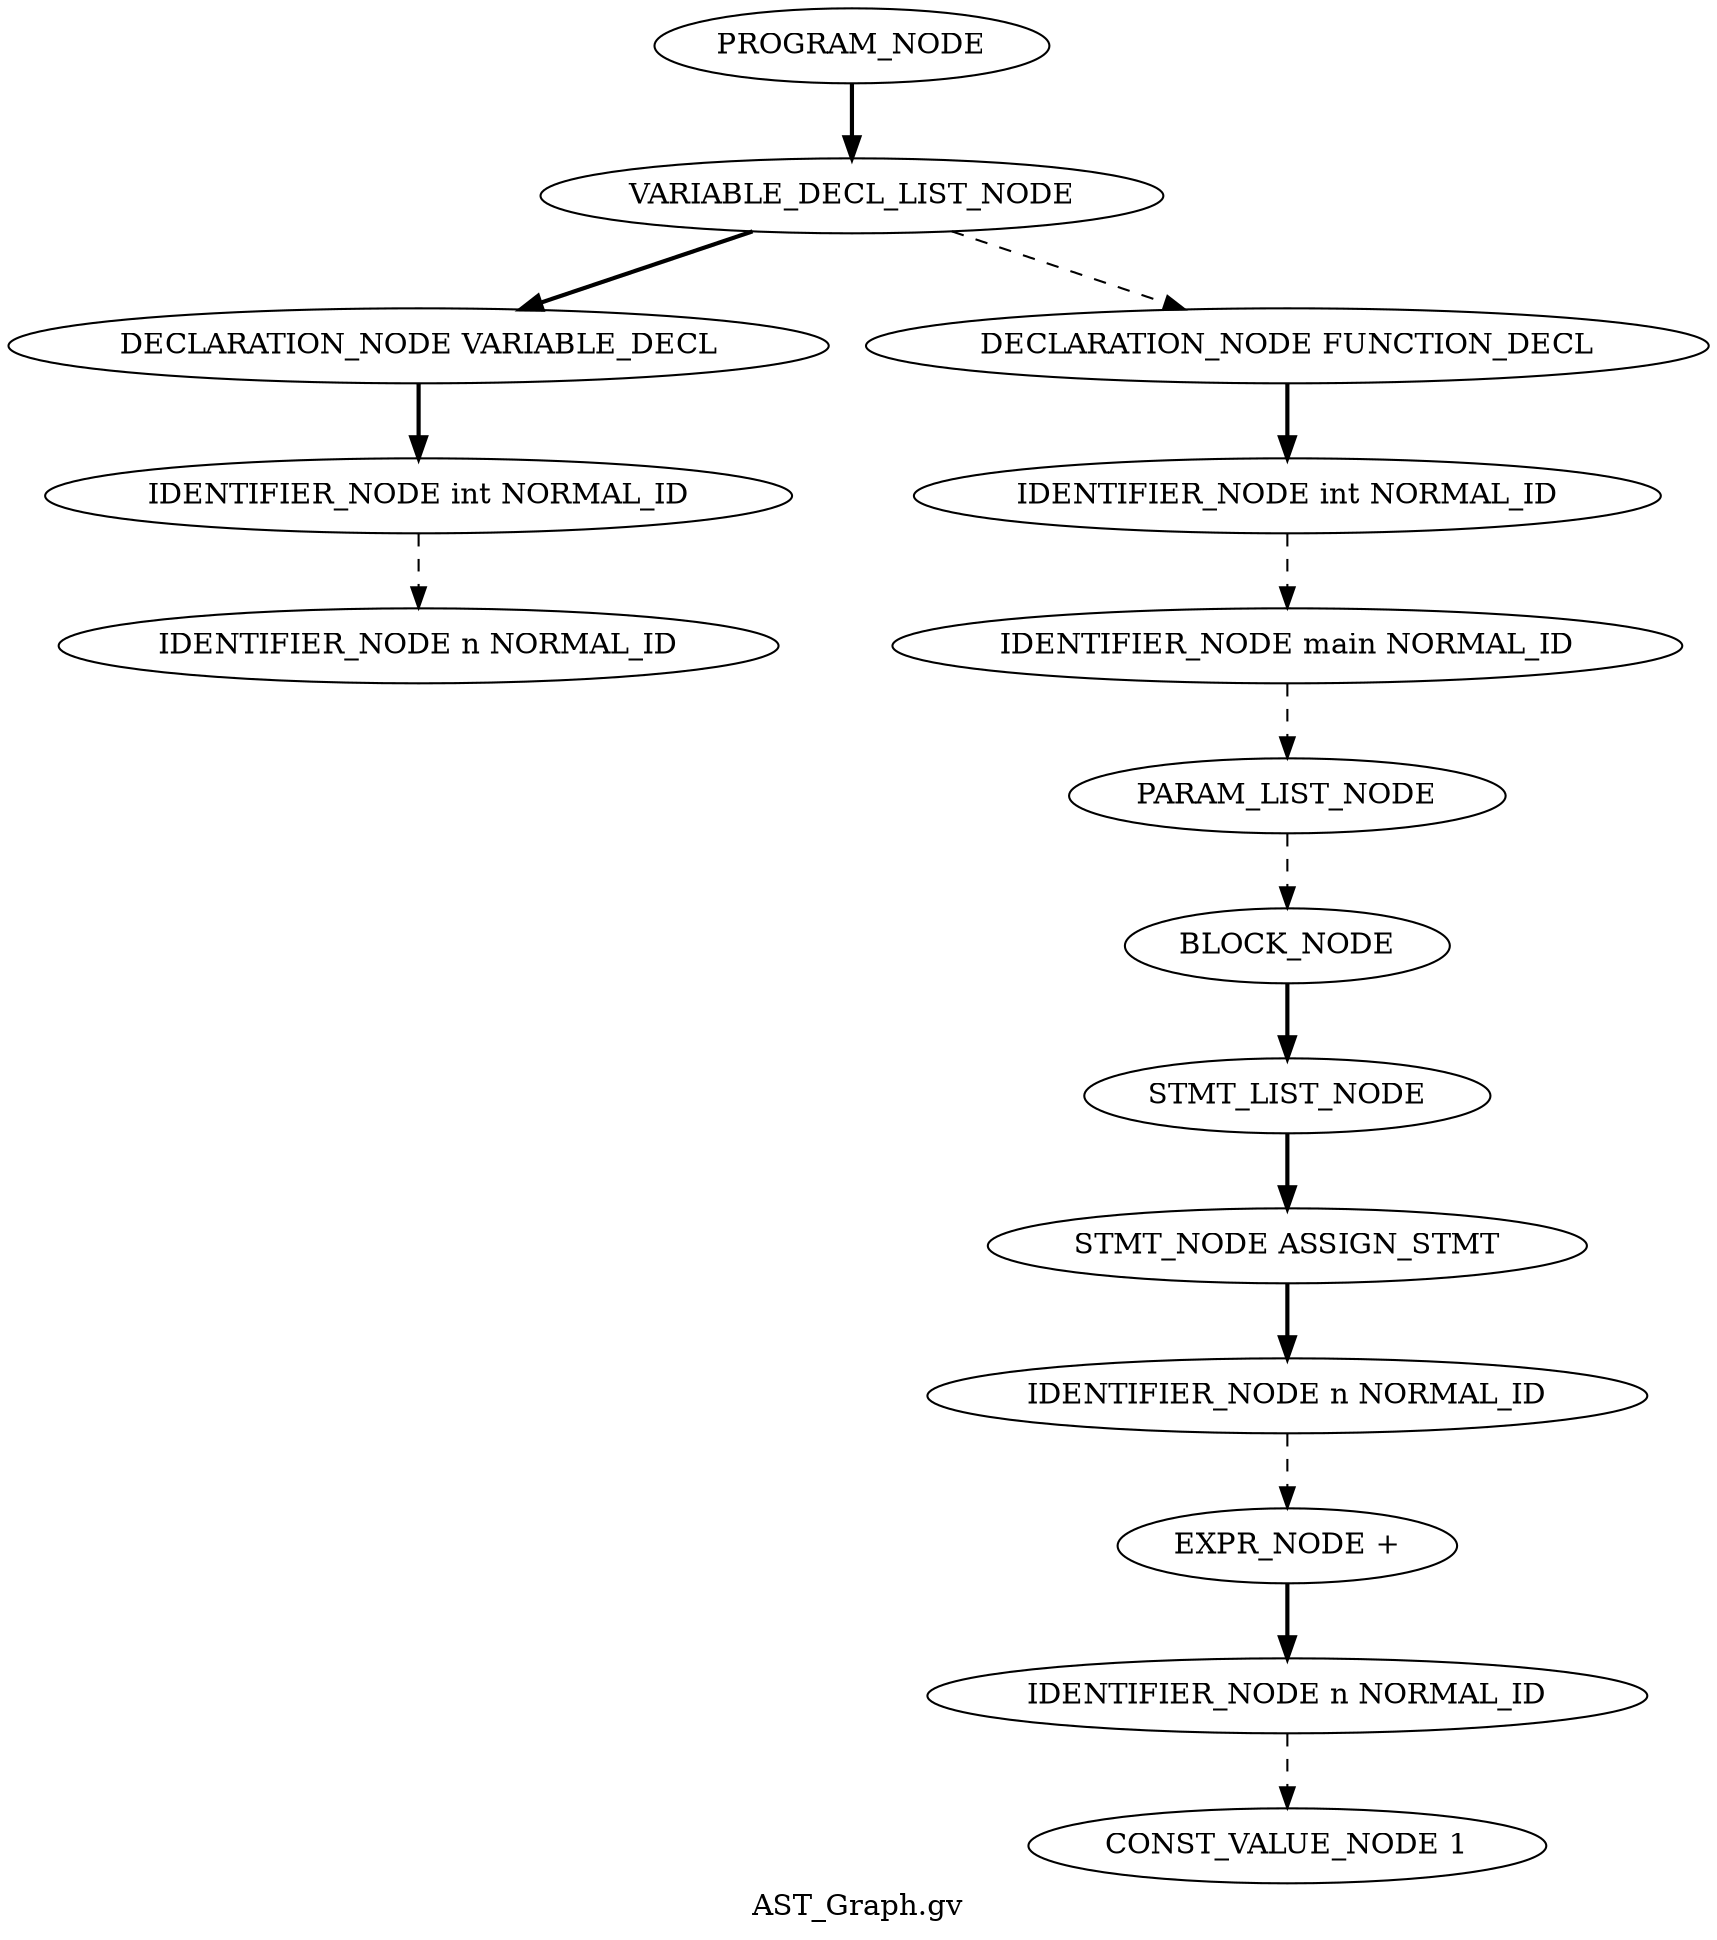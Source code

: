 Digraph AST
{
label = "AST_Graph.gv"
node0 [label ="PROGRAM_NODE"]
node1 [label ="VARIABLE_DECL_LIST_NODE"]
node2 [label ="DECLARATION_NODE VARIABLE_DECL"]
node3 [label ="IDENTIFIER_NODE int NORMAL_ID"]
node4 [label ="IDENTIFIER_NODE n NORMAL_ID"]
node3 -> node4 [style = dashed]
node2 -> node3 [style = bold]
node1 -> node2 [style = bold]
node5 [label ="DECLARATION_NODE FUNCTION_DECL"]
node6 [label ="IDENTIFIER_NODE int NORMAL_ID"]
node7 [label ="IDENTIFIER_NODE main NORMAL_ID"]
node8 [label ="PARAM_LIST_NODE"]
node9 [label ="BLOCK_NODE"]
node10 [label ="STMT_LIST_NODE"]
node11 [label ="STMT_NODE ASSIGN_STMT"]
node12 [label ="IDENTIFIER_NODE n NORMAL_ID"]
node13 [label ="EXPR_NODE +"]
node14 [label ="IDENTIFIER_NODE n NORMAL_ID"]
node15 [label ="CONST_VALUE_NODE 1"]
node14 -> node15 [style = dashed]
node13 -> node14 [style = bold]
node12 -> node13 [style = dashed]
node11 -> node12 [style = bold]
node10 -> node11 [style = bold]
node9 -> node10 [style = bold]
node8 -> node9 [style = dashed]
node7 -> node8 [style = dashed]
node6 -> node7 [style = dashed]
node5 -> node6 [style = bold]
node1 -> node5 [style = dashed]
node0 -> node1 [style = bold]
}
